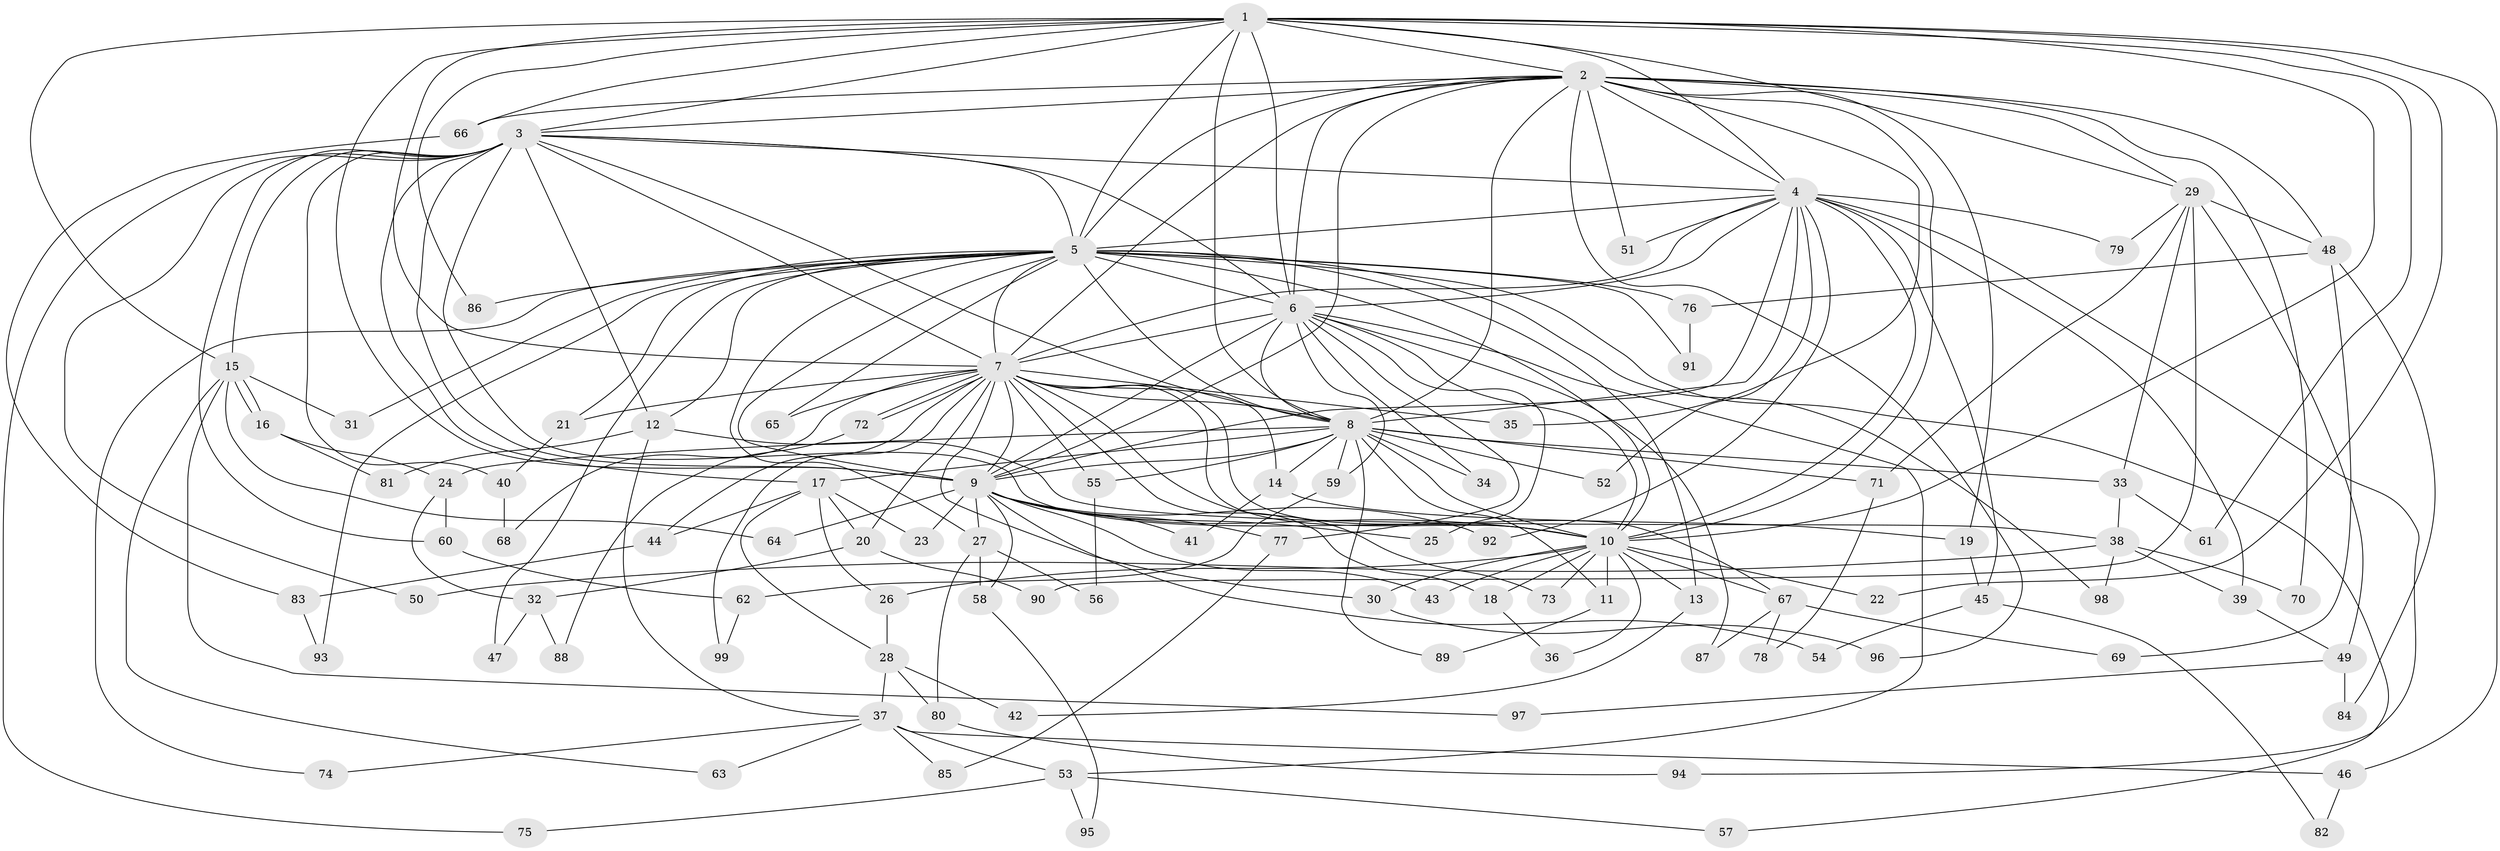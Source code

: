 // Generated by graph-tools (version 1.1) at 2025/01/03/09/25 03:01:30]
// undirected, 99 vertices, 223 edges
graph export_dot {
graph [start="1"]
  node [color=gray90,style=filled];
  1;
  2;
  3;
  4;
  5;
  6;
  7;
  8;
  9;
  10;
  11;
  12;
  13;
  14;
  15;
  16;
  17;
  18;
  19;
  20;
  21;
  22;
  23;
  24;
  25;
  26;
  27;
  28;
  29;
  30;
  31;
  32;
  33;
  34;
  35;
  36;
  37;
  38;
  39;
  40;
  41;
  42;
  43;
  44;
  45;
  46;
  47;
  48;
  49;
  50;
  51;
  52;
  53;
  54;
  55;
  56;
  57;
  58;
  59;
  60;
  61;
  62;
  63;
  64;
  65;
  66;
  67;
  68;
  69;
  70;
  71;
  72;
  73;
  74;
  75;
  76;
  77;
  78;
  79;
  80;
  81;
  82;
  83;
  84;
  85;
  86;
  87;
  88;
  89;
  90;
  91;
  92;
  93;
  94;
  95;
  96;
  97;
  98;
  99;
  1 -- 2;
  1 -- 3;
  1 -- 4;
  1 -- 5;
  1 -- 6;
  1 -- 7;
  1 -- 8;
  1 -- 9;
  1 -- 10;
  1 -- 15;
  1 -- 22;
  1 -- 29;
  1 -- 46;
  1 -- 61;
  1 -- 66;
  1 -- 86;
  2 -- 3;
  2 -- 4;
  2 -- 5;
  2 -- 6;
  2 -- 7;
  2 -- 8;
  2 -- 9;
  2 -- 10;
  2 -- 19;
  2 -- 29;
  2 -- 35;
  2 -- 48;
  2 -- 51;
  2 -- 66;
  2 -- 70;
  2 -- 96;
  3 -- 4;
  3 -- 5;
  3 -- 6;
  3 -- 7;
  3 -- 8;
  3 -- 9;
  3 -- 10;
  3 -- 12;
  3 -- 15;
  3 -- 17;
  3 -- 40;
  3 -- 50;
  3 -- 60;
  3 -- 75;
  4 -- 5;
  4 -- 6;
  4 -- 7;
  4 -- 8;
  4 -- 9;
  4 -- 10;
  4 -- 39;
  4 -- 45;
  4 -- 51;
  4 -- 52;
  4 -- 79;
  4 -- 92;
  4 -- 94;
  5 -- 6;
  5 -- 7;
  5 -- 8;
  5 -- 9;
  5 -- 10;
  5 -- 12;
  5 -- 13;
  5 -- 21;
  5 -- 27;
  5 -- 31;
  5 -- 47;
  5 -- 57;
  5 -- 65;
  5 -- 74;
  5 -- 76;
  5 -- 86;
  5 -- 91;
  5 -- 93;
  5 -- 98;
  6 -- 7;
  6 -- 8;
  6 -- 9;
  6 -- 10;
  6 -- 25;
  6 -- 34;
  6 -- 53;
  6 -- 59;
  6 -- 77;
  6 -- 87;
  7 -- 8;
  7 -- 9;
  7 -- 10;
  7 -- 14;
  7 -- 18;
  7 -- 20;
  7 -- 21;
  7 -- 30;
  7 -- 35;
  7 -- 44;
  7 -- 55;
  7 -- 65;
  7 -- 67;
  7 -- 68;
  7 -- 72;
  7 -- 72;
  7 -- 73;
  7 -- 99;
  8 -- 9;
  8 -- 10;
  8 -- 11;
  8 -- 14;
  8 -- 17;
  8 -- 24;
  8 -- 33;
  8 -- 34;
  8 -- 52;
  8 -- 55;
  8 -- 59;
  8 -- 71;
  8 -- 89;
  9 -- 10;
  9 -- 23;
  9 -- 25;
  9 -- 27;
  9 -- 41;
  9 -- 43;
  9 -- 54;
  9 -- 58;
  9 -- 64;
  9 -- 77;
  9 -- 92;
  10 -- 11;
  10 -- 13;
  10 -- 18;
  10 -- 22;
  10 -- 26;
  10 -- 30;
  10 -- 36;
  10 -- 43;
  10 -- 67;
  10 -- 73;
  11 -- 89;
  12 -- 37;
  12 -- 38;
  12 -- 81;
  13 -- 42;
  14 -- 19;
  14 -- 41;
  15 -- 16;
  15 -- 16;
  15 -- 31;
  15 -- 63;
  15 -- 64;
  15 -- 97;
  16 -- 24;
  16 -- 81;
  17 -- 20;
  17 -- 23;
  17 -- 26;
  17 -- 28;
  17 -- 44;
  18 -- 36;
  19 -- 45;
  20 -- 32;
  20 -- 90;
  21 -- 40;
  24 -- 32;
  24 -- 60;
  26 -- 28;
  27 -- 56;
  27 -- 58;
  27 -- 80;
  28 -- 37;
  28 -- 42;
  28 -- 80;
  29 -- 33;
  29 -- 48;
  29 -- 49;
  29 -- 71;
  29 -- 79;
  29 -- 90;
  30 -- 96;
  32 -- 47;
  32 -- 88;
  33 -- 38;
  33 -- 61;
  37 -- 46;
  37 -- 53;
  37 -- 63;
  37 -- 74;
  37 -- 85;
  38 -- 39;
  38 -- 50;
  38 -- 70;
  38 -- 98;
  39 -- 49;
  40 -- 68;
  44 -- 83;
  45 -- 54;
  45 -- 82;
  46 -- 82;
  48 -- 69;
  48 -- 76;
  48 -- 84;
  49 -- 84;
  49 -- 97;
  53 -- 57;
  53 -- 75;
  53 -- 95;
  55 -- 56;
  58 -- 95;
  59 -- 62;
  60 -- 62;
  62 -- 99;
  66 -- 83;
  67 -- 69;
  67 -- 78;
  67 -- 87;
  71 -- 78;
  72 -- 88;
  76 -- 91;
  77 -- 85;
  80 -- 94;
  83 -- 93;
}
